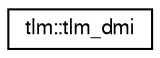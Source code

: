 digraph "Graphical Class Hierarchy"
{
  edge [fontname="FreeSans",fontsize="10",labelfontname="FreeSans",labelfontsize="10"];
  node [fontname="FreeSans",fontsize="10",shape=record];
  rankdir="LR";
  Node0 [label="tlm::tlm_dmi",height=0.2,width=0.4,color="black", fillcolor="white", style="filled",URL="$a02419.html"];
}
